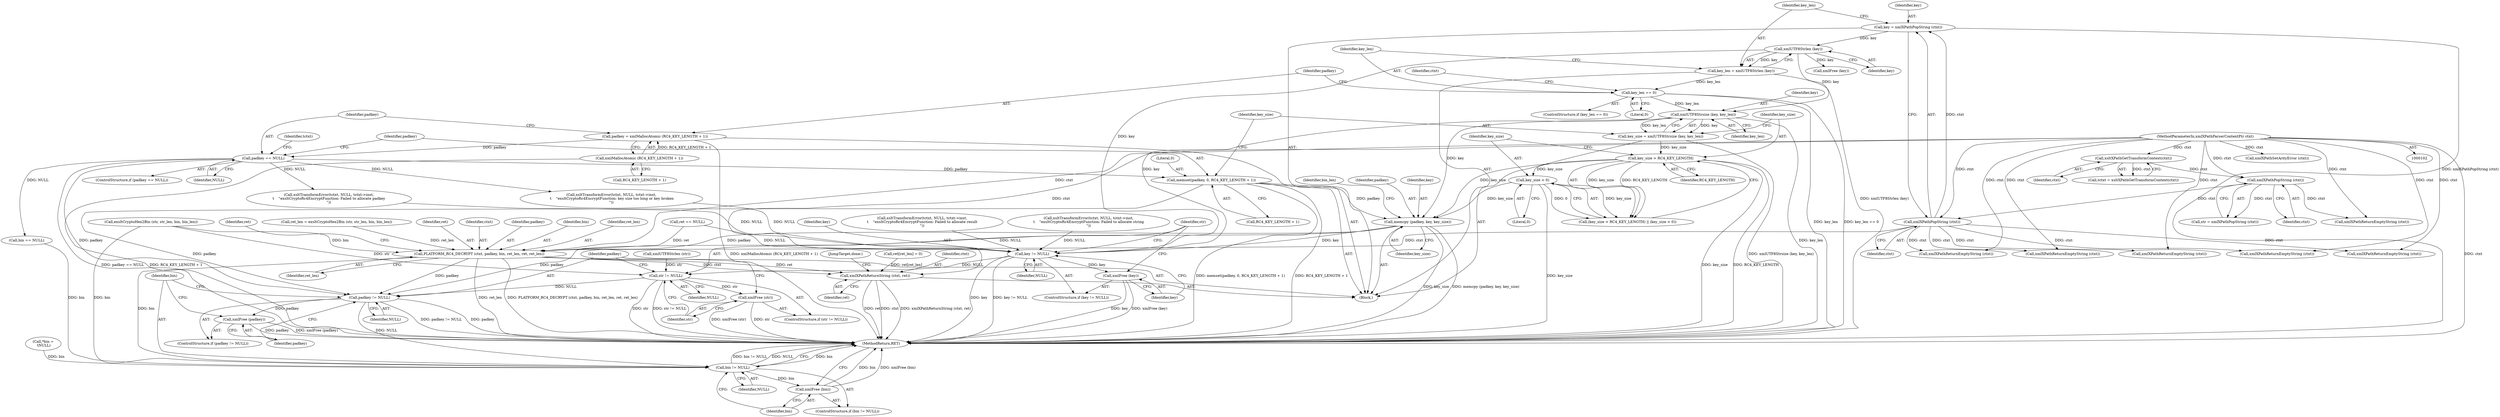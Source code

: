 digraph "1_Chrome_96dbafe288dbe2f0cc45fa3c39daf6d0c37acbab_0@API" {
"1000261" [label="(Call,memcpy (padkey, key, key_size))"];
"1000226" [label="(Call,memset(padkey, 0, RC4_KEY_LENGTH + 1))"];
"1000207" [label="(Call,padkey == NULL)"];
"1000200" [label="(Call,padkey = xmlMallocAtomic (RC4_KEY_LENGTH + 1))"];
"1000202" [label="(Call,xmlMallocAtomic (RC4_KEY_LENGTH + 1))"];
"1000234" [label="(Call,xmlUTF8Strsize (key, key_len))"];
"1000186" [label="(Call,xmlUTF8Strlen (key))"];
"1000180" [label="(Call,key = xmlXPathPopString (ctxt))"];
"1000182" [label="(Call,xmlXPathPopString (ctxt))"];
"1000164" [label="(Call,xmlXPathPopString (ctxt))"];
"1000160" [label="(Call,xsltXPathGetTransformContext(ctxt))"];
"1000103" [label="(MethodParameterIn,xmlXPathParserContextPtr ctxt)"];
"1000189" [label="(Call,key_len == 0)"];
"1000184" [label="(Call,key_len = xmlUTF8Strlen (key))"];
"1000239" [label="(Call,key_size > RC4_KEY_LENGTH)"];
"1000232" [label="(Call,key_size = xmlUTF8Strsize (key, key_len))"];
"1000242" [label="(Call,key_size < 0)"];
"1000325" [label="(Call,PLATFORM_RC4_DECRYPT (ctxt, padkey, bin, ret_len, ret, ret_len))"];
"1000337" [label="(Call,xmlXPathReturnString (ctxt, ret))"];
"1000354" [label="(Call,padkey != NULL)"];
"1000357" [label="(Call,xmlFree (padkey))"];
"1000360" [label="(Call,bin != NULL)"];
"1000363" [label="(Call,xmlFree (bin))"];
"1000342" [label="(Call,key != NULL)"];
"1000345" [label="(Call,xmlFree (key))"];
"1000348" [label="(Call,str != NULL)"];
"1000351" [label="(Call,xmlFree (str))"];
"1000241" [label="(Identifier,RC4_KEY_LENGTH)"];
"1000243" [label="(Identifier,key_size)"];
"1000229" [label="(Call,RC4_KEY_LENGTH + 1)"];
"1000355" [label="(Identifier,padkey)"];
"1000200" [label="(Call,padkey = xmlMallocAtomic (RC4_KEY_LENGTH + 1))"];
"1000332" [label="(Call,ret[ret_len] = 0)"];
"1000347" [label="(ControlStructure,if (str != NULL))"];
"1000322" [label="(Call,xmlXPathReturnEmptyString (ctxt))"];
"1000266" [label="(Identifier,bin_len)"];
"1000207" [label="(Call,padkey == NULL)"];
"1000262" [label="(Identifier,padkey)"];
"1000348" [label="(Call,str != NULL)"];
"1000344" [label="(Identifier,NULL)"];
"1000331" [label="(Identifier,ret_len)"];
"1000246" [label="(Call,xsltTransformError(tctxt, NULL, tctxt->inst,\n \t    \"exsltCryptoRc4EncryptFunction: key size too long or key broken\n\"))"];
"1000212" [label="(Identifier,tctxt)"];
"1000289" [label="(Call,xmlXPathReturnEmptyString (ctxt))"];
"1000188" [label="(ControlStructure,if (key_len == 0))"];
"1000161" [label="(Identifier,ctxt)"];
"1000228" [label="(Literal,0)"];
"1000337" [label="(Call,xmlXPathReturnString (ctxt, ret))"];
"1000234" [label="(Call,xmlUTF8Strsize (key, key_len))"];
"1000356" [label="(Identifier,NULL)"];
"1000343" [label="(Identifier,key)"];
"1000292" [label="(Call,ret_len = exsltCryptoHex2Bin (str, str_len, bin, bin_len))"];
"1000328" [label="(Identifier,bin)"];
"1000242" [label="(Call,key_size < 0)"];
"1000310" [label="(Call,xsltTransformError(tctxt, NULL, tctxt->inst,\n\t    \"exsltCryptoRc4EncryptFunction: Failed to allocate result\n\"))"];
"1000195" [label="(Call,xmlFree (key))"];
"1000227" [label="(Identifier,padkey)"];
"1000329" [label="(Identifier,ret_len)"];
"1000180" [label="(Call,key = xmlXPathPopString (ctxt))"];
"1000325" [label="(Call,PLATFORM_RC4_DECRYPT (ctxt, padkey, bin, ret_len, ret, ret_len))"];
"1000203" [label="(Call,RC4_KEY_LENGTH + 1)"];
"1000352" [label="(Identifier,str)"];
"1000226" [label="(Call,memset(padkey, 0, RC4_KEY_LENGTH + 1))"];
"1000244" [label="(Literal,0)"];
"1000264" [label="(Identifier,key_size)"];
"1000190" [label="(Identifier,key_len)"];
"1000334" [label="(Identifier,ret)"];
"1000261" [label="(Call,memcpy (padkey, key, key_size))"];
"1000358" [label="(Identifier,padkey)"];
"1000162" [label="(Call,str = xmlXPathPopString (ctxt))"];
"1000202" [label="(Call,xmlMallocAtomic (RC4_KEY_LENGTH + 1))"];
"1000184" [label="(Call,key_len = xmlUTF8Strlen (key))"];
"1000238" [label="(Call,(key_size > RC4_KEY_LENGTH) || (key_size < 0))"];
"1000175" [label="(Call,xmlXPathReturnEmptyString (ctxt))"];
"1000277" [label="(Call,xsltTransformError(tctxt, NULL, tctxt->inst,\n\t    \"exsltCryptoRc4EncryptFunction: Failed to allocate string\n\"))"];
"1000191" [label="(Literal,0)"];
"1000273" [label="(Call,bin == NULL)"];
"1000345" [label="(Call,xmlFree (key))"];
"1000139" [label="(Call,*bin =\n \tNULL)"];
"1000232" [label="(Call,key_size = xmlUTF8Strsize (key, key_len))"];
"1000183" [label="(Identifier,ctxt)"];
"1000233" [label="(Identifier,key_size)"];
"1000363" [label="(Call,xmlFree (bin))"];
"1000158" [label="(Call,tctxt = xsltXPathGetTransformContext(ctxt))"];
"1000208" [label="(Identifier,padkey)"];
"1000364" [label="(Identifier,bin)"];
"1000186" [label="(Call,xmlUTF8Strlen (key))"];
"1000103" [label="(MethodParameterIn,xmlXPathParserContextPtr ctxt)"];
"1000193" [label="(Call,xmlXPathReturnEmptyString (ctxt))"];
"1000306" [label="(Call,ret == NULL)"];
"1000330" [label="(Identifier,ret)"];
"1000362" [label="(Identifier,NULL)"];
"1000326" [label="(Identifier,ctxt)"];
"1000339" [label="(Identifier,ret)"];
"1000351" [label="(Call,xmlFree (str))"];
"1000185" [label="(Identifier,key_len)"];
"1000360" [label="(Call,bin != NULL)"];
"1000155" [label="(Call,xmlXPathSetArityError (ctxt))"];
"1000341" [label="(ControlStructure,if (key != NULL))"];
"1000350" [label="(Identifier,NULL)"];
"1000201" [label="(Identifier,padkey)"];
"1000189" [label="(Call,key_len == 0)"];
"1000168" [label="(Call,xmlUTF8Strlen (str))"];
"1000182" [label="(Call,xmlXPathPopString (ctxt))"];
"1000258" [label="(Call,xmlXPathReturnEmptyString (ctxt))"];
"1000349" [label="(Identifier,str)"];
"1000165" [label="(Identifier,ctxt)"];
"1000346" [label="(Identifier,key)"];
"1000164" [label="(Call,xmlXPathPopString (ctxt))"];
"1000357" [label="(Call,xmlFree (padkey))"];
"1000223" [label="(Call,xmlXPathReturnEmptyString (ctxt))"];
"1000235" [label="(Identifier,key)"];
"1000263" [label="(Identifier,key)"];
"1000194" [label="(Identifier,ctxt)"];
"1000327" [label="(Identifier,padkey)"];
"1000206" [label="(ControlStructure,if (padkey == NULL))"];
"1000160" [label="(Call,xsltXPathGetTransformContext(ctxt))"];
"1000187" [label="(Identifier,key)"];
"1000365" [label="(MethodReturn,RET)"];
"1000361" [label="(Identifier,bin)"];
"1000354" [label="(Call,padkey != NULL)"];
"1000294" [label="(Call,exsltCryptoHex2Bin (str, str_len, bin, bin_len))"];
"1000338" [label="(Identifier,ctxt)"];
"1000209" [label="(Identifier,NULL)"];
"1000342" [label="(Call,key != NULL)"];
"1000181" [label="(Identifier,key)"];
"1000236" [label="(Identifier,key_len)"];
"1000240" [label="(Identifier,key_size)"];
"1000340" [label="(JumpTarget,done:)"];
"1000105" [label="(Block,)"];
"1000359" [label="(ControlStructure,if (bin != NULL))"];
"1000353" [label="(ControlStructure,if (padkey != NULL))"];
"1000211" [label="(Call,xsltTransformError(tctxt, NULL, tctxt->inst,\n\t    \"exsltCryptoRc4EncryptFunction: Failed to allocate padkey\n\"))"];
"1000239" [label="(Call,key_size > RC4_KEY_LENGTH)"];
"1000261" -> "1000105"  [label="AST: "];
"1000261" -> "1000264"  [label="CFG: "];
"1000262" -> "1000261"  [label="AST: "];
"1000263" -> "1000261"  [label="AST: "];
"1000264" -> "1000261"  [label="AST: "];
"1000266" -> "1000261"  [label="CFG: "];
"1000261" -> "1000365"  [label="DDG: key_size"];
"1000261" -> "1000365"  [label="DDG: memcpy (padkey, key, key_size)"];
"1000226" -> "1000261"  [label="DDG: padkey"];
"1000234" -> "1000261"  [label="DDG: key"];
"1000239" -> "1000261"  [label="DDG: key_size"];
"1000242" -> "1000261"  [label="DDG: key_size"];
"1000261" -> "1000325"  [label="DDG: padkey"];
"1000261" -> "1000342"  [label="DDG: key"];
"1000261" -> "1000354"  [label="DDG: padkey"];
"1000226" -> "1000105"  [label="AST: "];
"1000226" -> "1000229"  [label="CFG: "];
"1000227" -> "1000226"  [label="AST: "];
"1000228" -> "1000226"  [label="AST: "];
"1000229" -> "1000226"  [label="AST: "];
"1000233" -> "1000226"  [label="CFG: "];
"1000226" -> "1000365"  [label="DDG: memset(padkey, 0, RC4_KEY_LENGTH + 1)"];
"1000226" -> "1000365"  [label="DDG: RC4_KEY_LENGTH + 1"];
"1000207" -> "1000226"  [label="DDG: padkey"];
"1000226" -> "1000354"  [label="DDG: padkey"];
"1000207" -> "1000206"  [label="AST: "];
"1000207" -> "1000209"  [label="CFG: "];
"1000208" -> "1000207"  [label="AST: "];
"1000209" -> "1000207"  [label="AST: "];
"1000212" -> "1000207"  [label="CFG: "];
"1000227" -> "1000207"  [label="CFG: "];
"1000207" -> "1000365"  [label="DDG: padkey == NULL"];
"1000200" -> "1000207"  [label="DDG: padkey"];
"1000207" -> "1000211"  [label="DDG: NULL"];
"1000207" -> "1000246"  [label="DDG: NULL"];
"1000207" -> "1000273"  [label="DDG: NULL"];
"1000207" -> "1000354"  [label="DDG: padkey"];
"1000200" -> "1000105"  [label="AST: "];
"1000200" -> "1000202"  [label="CFG: "];
"1000201" -> "1000200"  [label="AST: "];
"1000202" -> "1000200"  [label="AST: "];
"1000208" -> "1000200"  [label="CFG: "];
"1000200" -> "1000365"  [label="DDG: xmlMallocAtomic (RC4_KEY_LENGTH + 1)"];
"1000202" -> "1000200"  [label="DDG: RC4_KEY_LENGTH + 1"];
"1000202" -> "1000203"  [label="CFG: "];
"1000203" -> "1000202"  [label="AST: "];
"1000202" -> "1000365"  [label="DDG: RC4_KEY_LENGTH + 1"];
"1000234" -> "1000232"  [label="AST: "];
"1000234" -> "1000236"  [label="CFG: "];
"1000235" -> "1000234"  [label="AST: "];
"1000236" -> "1000234"  [label="AST: "];
"1000232" -> "1000234"  [label="CFG: "];
"1000234" -> "1000365"  [label="DDG: key_len"];
"1000234" -> "1000232"  [label="DDG: key"];
"1000234" -> "1000232"  [label="DDG: key_len"];
"1000186" -> "1000234"  [label="DDG: key"];
"1000189" -> "1000234"  [label="DDG: key_len"];
"1000234" -> "1000342"  [label="DDG: key"];
"1000186" -> "1000184"  [label="AST: "];
"1000186" -> "1000187"  [label="CFG: "];
"1000187" -> "1000186"  [label="AST: "];
"1000184" -> "1000186"  [label="CFG: "];
"1000186" -> "1000184"  [label="DDG: key"];
"1000180" -> "1000186"  [label="DDG: key"];
"1000186" -> "1000195"  [label="DDG: key"];
"1000186" -> "1000342"  [label="DDG: key"];
"1000180" -> "1000105"  [label="AST: "];
"1000180" -> "1000182"  [label="CFG: "];
"1000181" -> "1000180"  [label="AST: "];
"1000182" -> "1000180"  [label="AST: "];
"1000185" -> "1000180"  [label="CFG: "];
"1000180" -> "1000365"  [label="DDG: xmlXPathPopString (ctxt)"];
"1000182" -> "1000180"  [label="DDG: ctxt"];
"1000182" -> "1000183"  [label="CFG: "];
"1000183" -> "1000182"  [label="AST: "];
"1000164" -> "1000182"  [label="DDG: ctxt"];
"1000103" -> "1000182"  [label="DDG: ctxt"];
"1000182" -> "1000193"  [label="DDG: ctxt"];
"1000182" -> "1000223"  [label="DDG: ctxt"];
"1000182" -> "1000258"  [label="DDG: ctxt"];
"1000182" -> "1000289"  [label="DDG: ctxt"];
"1000182" -> "1000322"  [label="DDG: ctxt"];
"1000182" -> "1000325"  [label="DDG: ctxt"];
"1000164" -> "1000162"  [label="AST: "];
"1000164" -> "1000165"  [label="CFG: "];
"1000165" -> "1000164"  [label="AST: "];
"1000162" -> "1000164"  [label="CFG: "];
"1000164" -> "1000162"  [label="DDG: ctxt"];
"1000160" -> "1000164"  [label="DDG: ctxt"];
"1000103" -> "1000164"  [label="DDG: ctxt"];
"1000164" -> "1000175"  [label="DDG: ctxt"];
"1000160" -> "1000158"  [label="AST: "];
"1000160" -> "1000161"  [label="CFG: "];
"1000161" -> "1000160"  [label="AST: "];
"1000158" -> "1000160"  [label="CFG: "];
"1000160" -> "1000158"  [label="DDG: ctxt"];
"1000103" -> "1000160"  [label="DDG: ctxt"];
"1000103" -> "1000102"  [label="AST: "];
"1000103" -> "1000365"  [label="DDG: ctxt"];
"1000103" -> "1000155"  [label="DDG: ctxt"];
"1000103" -> "1000175"  [label="DDG: ctxt"];
"1000103" -> "1000193"  [label="DDG: ctxt"];
"1000103" -> "1000223"  [label="DDG: ctxt"];
"1000103" -> "1000258"  [label="DDG: ctxt"];
"1000103" -> "1000289"  [label="DDG: ctxt"];
"1000103" -> "1000322"  [label="DDG: ctxt"];
"1000103" -> "1000325"  [label="DDG: ctxt"];
"1000103" -> "1000337"  [label="DDG: ctxt"];
"1000189" -> "1000188"  [label="AST: "];
"1000189" -> "1000191"  [label="CFG: "];
"1000190" -> "1000189"  [label="AST: "];
"1000191" -> "1000189"  [label="AST: "];
"1000194" -> "1000189"  [label="CFG: "];
"1000201" -> "1000189"  [label="CFG: "];
"1000189" -> "1000365"  [label="DDG: key_len"];
"1000189" -> "1000365"  [label="DDG: key_len == 0"];
"1000184" -> "1000189"  [label="DDG: key_len"];
"1000184" -> "1000105"  [label="AST: "];
"1000185" -> "1000184"  [label="AST: "];
"1000190" -> "1000184"  [label="CFG: "];
"1000184" -> "1000365"  [label="DDG: xmlUTF8Strlen (key)"];
"1000239" -> "1000238"  [label="AST: "];
"1000239" -> "1000241"  [label="CFG: "];
"1000240" -> "1000239"  [label="AST: "];
"1000241" -> "1000239"  [label="AST: "];
"1000243" -> "1000239"  [label="CFG: "];
"1000238" -> "1000239"  [label="CFG: "];
"1000239" -> "1000365"  [label="DDG: key_size"];
"1000239" -> "1000365"  [label="DDG: RC4_KEY_LENGTH"];
"1000239" -> "1000238"  [label="DDG: key_size"];
"1000239" -> "1000238"  [label="DDG: RC4_KEY_LENGTH"];
"1000232" -> "1000239"  [label="DDG: key_size"];
"1000239" -> "1000242"  [label="DDG: key_size"];
"1000232" -> "1000105"  [label="AST: "];
"1000233" -> "1000232"  [label="AST: "];
"1000240" -> "1000232"  [label="CFG: "];
"1000232" -> "1000365"  [label="DDG: xmlUTF8Strsize (key, key_len)"];
"1000242" -> "1000238"  [label="AST: "];
"1000242" -> "1000244"  [label="CFG: "];
"1000243" -> "1000242"  [label="AST: "];
"1000244" -> "1000242"  [label="AST: "];
"1000238" -> "1000242"  [label="CFG: "];
"1000242" -> "1000365"  [label="DDG: key_size"];
"1000242" -> "1000238"  [label="DDG: key_size"];
"1000242" -> "1000238"  [label="DDG: 0"];
"1000325" -> "1000105"  [label="AST: "];
"1000325" -> "1000331"  [label="CFG: "];
"1000326" -> "1000325"  [label="AST: "];
"1000327" -> "1000325"  [label="AST: "];
"1000328" -> "1000325"  [label="AST: "];
"1000329" -> "1000325"  [label="AST: "];
"1000330" -> "1000325"  [label="AST: "];
"1000331" -> "1000325"  [label="AST: "];
"1000334" -> "1000325"  [label="CFG: "];
"1000325" -> "1000365"  [label="DDG: ret_len"];
"1000325" -> "1000365"  [label="DDG: PLATFORM_RC4_DECRYPT (ctxt, padkey, bin, ret_len, ret, ret_len)"];
"1000294" -> "1000325"  [label="DDG: bin"];
"1000292" -> "1000325"  [label="DDG: ret_len"];
"1000306" -> "1000325"  [label="DDG: ret"];
"1000325" -> "1000337"  [label="DDG: ctxt"];
"1000325" -> "1000337"  [label="DDG: ret"];
"1000325" -> "1000354"  [label="DDG: padkey"];
"1000325" -> "1000360"  [label="DDG: bin"];
"1000337" -> "1000105"  [label="AST: "];
"1000337" -> "1000339"  [label="CFG: "];
"1000338" -> "1000337"  [label="AST: "];
"1000339" -> "1000337"  [label="AST: "];
"1000340" -> "1000337"  [label="CFG: "];
"1000337" -> "1000365"  [label="DDG: ret"];
"1000337" -> "1000365"  [label="DDG: ctxt"];
"1000337" -> "1000365"  [label="DDG: xmlXPathReturnString (ctxt, ret)"];
"1000332" -> "1000337"  [label="DDG: ret[ret_len]"];
"1000354" -> "1000353"  [label="AST: "];
"1000354" -> "1000356"  [label="CFG: "];
"1000355" -> "1000354"  [label="AST: "];
"1000356" -> "1000354"  [label="AST: "];
"1000358" -> "1000354"  [label="CFG: "];
"1000361" -> "1000354"  [label="CFG: "];
"1000354" -> "1000365"  [label="DDG: padkey != NULL"];
"1000354" -> "1000365"  [label="DDG: padkey"];
"1000348" -> "1000354"  [label="DDG: NULL"];
"1000354" -> "1000357"  [label="DDG: padkey"];
"1000354" -> "1000360"  [label="DDG: NULL"];
"1000357" -> "1000353"  [label="AST: "];
"1000357" -> "1000358"  [label="CFG: "];
"1000358" -> "1000357"  [label="AST: "];
"1000361" -> "1000357"  [label="CFG: "];
"1000357" -> "1000365"  [label="DDG: xmlFree (padkey)"];
"1000357" -> "1000365"  [label="DDG: padkey"];
"1000360" -> "1000359"  [label="AST: "];
"1000360" -> "1000362"  [label="CFG: "];
"1000361" -> "1000360"  [label="AST: "];
"1000362" -> "1000360"  [label="AST: "];
"1000364" -> "1000360"  [label="CFG: "];
"1000365" -> "1000360"  [label="CFG: "];
"1000360" -> "1000365"  [label="DDG: bin"];
"1000360" -> "1000365"  [label="DDG: bin != NULL"];
"1000360" -> "1000365"  [label="DDG: NULL"];
"1000139" -> "1000360"  [label="DDG: bin"];
"1000273" -> "1000360"  [label="DDG: bin"];
"1000294" -> "1000360"  [label="DDG: bin"];
"1000360" -> "1000363"  [label="DDG: bin"];
"1000363" -> "1000359"  [label="AST: "];
"1000363" -> "1000364"  [label="CFG: "];
"1000364" -> "1000363"  [label="AST: "];
"1000365" -> "1000363"  [label="CFG: "];
"1000363" -> "1000365"  [label="DDG: bin"];
"1000363" -> "1000365"  [label="DDG: xmlFree (bin)"];
"1000342" -> "1000341"  [label="AST: "];
"1000342" -> "1000344"  [label="CFG: "];
"1000343" -> "1000342"  [label="AST: "];
"1000344" -> "1000342"  [label="AST: "];
"1000346" -> "1000342"  [label="CFG: "];
"1000349" -> "1000342"  [label="CFG: "];
"1000342" -> "1000365"  [label="DDG: key"];
"1000342" -> "1000365"  [label="DDG: key != NULL"];
"1000246" -> "1000342"  [label="DDG: NULL"];
"1000310" -> "1000342"  [label="DDG: NULL"];
"1000211" -> "1000342"  [label="DDG: NULL"];
"1000306" -> "1000342"  [label="DDG: NULL"];
"1000277" -> "1000342"  [label="DDG: NULL"];
"1000342" -> "1000345"  [label="DDG: key"];
"1000342" -> "1000348"  [label="DDG: NULL"];
"1000345" -> "1000341"  [label="AST: "];
"1000345" -> "1000346"  [label="CFG: "];
"1000346" -> "1000345"  [label="AST: "];
"1000349" -> "1000345"  [label="CFG: "];
"1000345" -> "1000365"  [label="DDG: key"];
"1000345" -> "1000365"  [label="DDG: xmlFree (key)"];
"1000348" -> "1000347"  [label="AST: "];
"1000348" -> "1000350"  [label="CFG: "];
"1000349" -> "1000348"  [label="AST: "];
"1000350" -> "1000348"  [label="AST: "];
"1000352" -> "1000348"  [label="CFG: "];
"1000355" -> "1000348"  [label="CFG: "];
"1000348" -> "1000365"  [label="DDG: str"];
"1000348" -> "1000365"  [label="DDG: str != NULL"];
"1000168" -> "1000348"  [label="DDG: str"];
"1000294" -> "1000348"  [label="DDG: str"];
"1000348" -> "1000351"  [label="DDG: str"];
"1000351" -> "1000347"  [label="AST: "];
"1000351" -> "1000352"  [label="CFG: "];
"1000352" -> "1000351"  [label="AST: "];
"1000355" -> "1000351"  [label="CFG: "];
"1000351" -> "1000365"  [label="DDG: xmlFree (str)"];
"1000351" -> "1000365"  [label="DDG: str"];
}
